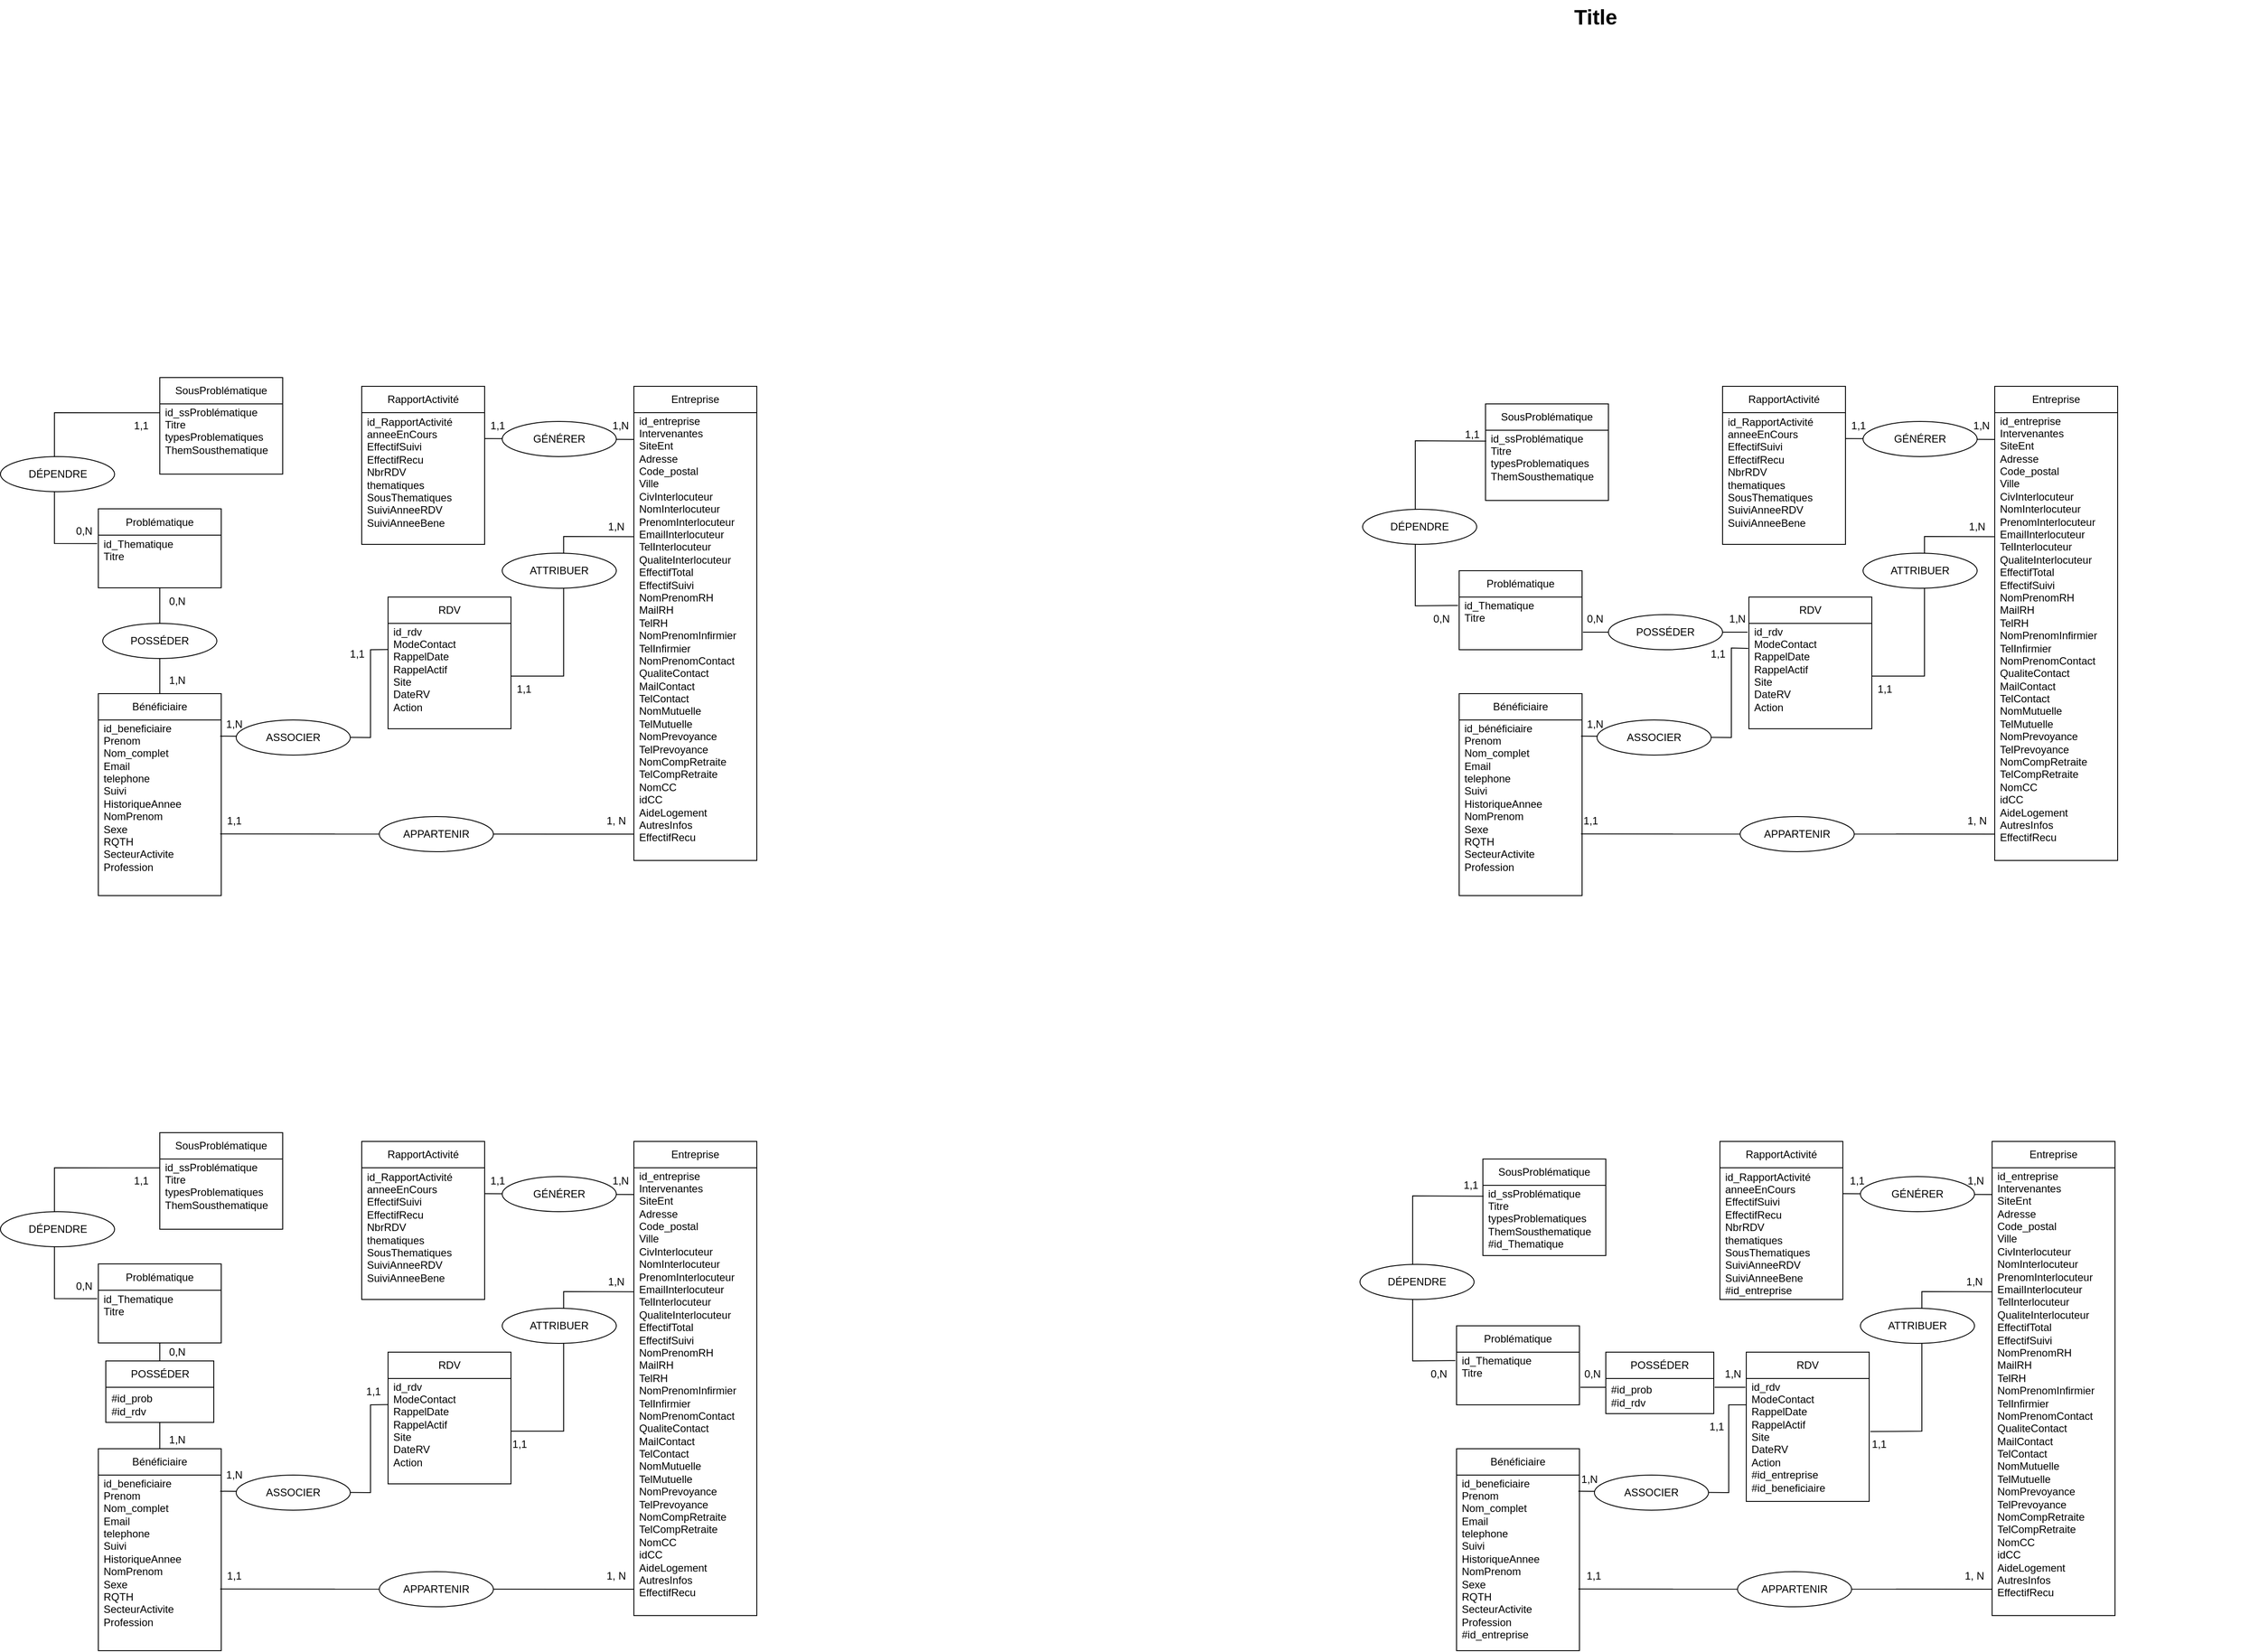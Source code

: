 <mxfile version="24.7.12">
  <diagram name="Page-1" id="929967ad-93f9-6ef4-fab6-5d389245f69c">
    <mxGraphModel dx="3584.5" dy="836" grid="1" gridSize="10" guides="1" tooltips="1" connect="1" arrows="1" fold="1" page="1" pageScale="1.5" pageWidth="1169" pageHeight="826" background="none" math="0" shadow="0">
      <root>
        <mxCell id="0" style=";html=1;" />
        <mxCell id="1" style=";html=1;" parent="0" />
        <mxCell id="1672d66443f91eb5-23" value="Title" style="text;strokeColor=none;fillColor=none;html=1;fontSize=24;fontStyle=1;verticalAlign=middle;align=center;" parent="1" vertex="1">
          <mxGeometry x="120" y="40" width="1510" height="40" as="geometry" />
        </mxCell>
        <mxCell id="BDtkVoIlV69DwLZXu3MO-1" value="RDV" style="swimlane;fontStyle=0;childLayout=stackLayout;horizontal=1;startSize=30;horizontalStack=0;resizeParent=1;resizeParentMax=0;resizeLast=0;collapsible=1;marginBottom=0;whiteSpace=wrap;html=1;" parent="1" vertex="1">
          <mxGeometry x="1050" y="720" width="140" height="150" as="geometry" />
        </mxCell>
        <mxCell id="BDtkVoIlV69DwLZXu3MO-2" value="&lt;div&gt;id_rdv&lt;/div&gt;&lt;div&gt;ModeContact&lt;/div&gt;&lt;div&gt;RappelDate&lt;/div&gt;&lt;div&gt;RappelActif&lt;/div&gt;&lt;div&gt;Site&lt;/div&gt;&lt;div&gt;DateRV&lt;/div&gt;&lt;div&gt;Action&lt;/div&gt;&lt;div&gt;&lt;br&gt;&lt;/div&gt;&lt;div&gt;&lt;br&gt;&lt;/div&gt;" style="text;strokeColor=none;fillColor=none;align=left;verticalAlign=middle;spacingLeft=4;spacingRight=4;overflow=hidden;points=[[0,0.5],[1,0.5]];portConstraint=eastwest;rotatable=0;whiteSpace=wrap;html=1;" parent="BDtkVoIlV69DwLZXu3MO-1" vertex="1">
          <mxGeometry y="30" width="140" height="120" as="geometry" />
        </mxCell>
        <mxCell id="BDtkVoIlV69DwLZXu3MO-5" value="SousProblématique" style="swimlane;fontStyle=0;childLayout=stackLayout;horizontal=1;startSize=30;horizontalStack=0;resizeParent=1;resizeParentMax=0;resizeLast=0;collapsible=1;marginBottom=0;whiteSpace=wrap;html=1;" parent="1" vertex="1">
          <mxGeometry x="750" y="500" width="140" height="110" as="geometry" />
        </mxCell>
        <mxCell id="BDtkVoIlV69DwLZXu3MO-6" value="id_ssProblématique&lt;div&gt;Titre&lt;br&gt;&lt;div&gt;typesProblematiques&lt;/div&gt;&lt;div&gt;ThemSousthematique&lt;/div&gt;&lt;/div&gt;&lt;div&gt;&lt;br&gt;&lt;/div&gt;&lt;div&gt;&lt;br&gt;&lt;/div&gt;" style="text;strokeColor=none;fillColor=none;align=left;verticalAlign=middle;spacingLeft=4;spacingRight=4;overflow=hidden;points=[[0,0.5],[1,0.5]];portConstraint=eastwest;rotatable=0;whiteSpace=wrap;html=1;" parent="BDtkVoIlV69DwLZXu3MO-5" vertex="1">
          <mxGeometry y="30" width="140" height="80" as="geometry" />
        </mxCell>
        <mxCell id="BDtkVoIlV69DwLZXu3MO-7" value="Problématique" style="swimlane;fontStyle=0;childLayout=stackLayout;horizontal=1;startSize=30;horizontalStack=0;resizeParent=1;resizeParentMax=0;resizeLast=0;collapsible=1;marginBottom=0;whiteSpace=wrap;html=1;" parent="1" vertex="1">
          <mxGeometry x="720" y="690" width="140" height="90" as="geometry" />
        </mxCell>
        <mxCell id="BDtkVoIlV69DwLZXu3MO-8" value="id_Thematique&lt;div&gt;Titre&lt;/div&gt;&lt;div&gt;&lt;br&gt;&lt;/div&gt;&lt;div&gt;&lt;br&gt;&lt;/div&gt;" style="text;strokeColor=none;fillColor=none;align=left;verticalAlign=middle;spacingLeft=4;spacingRight=4;overflow=hidden;points=[[0,0.5],[1,0.5]];portConstraint=eastwest;rotatable=0;whiteSpace=wrap;html=1;" parent="BDtkVoIlV69DwLZXu3MO-7" vertex="1">
          <mxGeometry y="30" width="140" height="60" as="geometry" />
        </mxCell>
        <mxCell id="BDtkVoIlV69DwLZXu3MO-9" value="Entreprise" style="swimlane;fontStyle=0;childLayout=stackLayout;horizontal=1;startSize=30;horizontalStack=0;resizeParent=1;resizeParentMax=0;resizeLast=0;collapsible=1;marginBottom=0;whiteSpace=wrap;html=1;" parent="1" vertex="1">
          <mxGeometry x="1330" y="480" width="140" height="540" as="geometry" />
        </mxCell>
        <mxCell id="BDtkVoIlV69DwLZXu3MO-10" value="id_entreprise&lt;div&gt;Intervenantes&lt;/div&gt;&lt;div&gt;SiteEnt&lt;/div&gt;&lt;div&gt;Adresse&lt;/div&gt;&lt;div&gt;Code_postal&lt;/div&gt;&lt;div&gt;Ville&lt;/div&gt;&lt;div&gt;CivInterlocuteur&lt;/div&gt;&lt;div&gt;NomInterlocuteur&lt;/div&gt;&lt;div&gt;PrenomInterlocuteur&lt;/div&gt;&lt;div&gt;&lt;span style=&quot;background-color: initial;&quot;&gt;EmailInterlocuteur&lt;/span&gt;&lt;/div&gt;&lt;div&gt;&lt;span style=&quot;background-color: initial;&quot;&gt;TelInterlocuteur&lt;/span&gt;&lt;/div&gt;&lt;div&gt;QualiteInterlocuteur&lt;/div&gt;&lt;div&gt;EffectifTotal&lt;/div&gt;&lt;div&gt;EffectifSuivi&lt;/div&gt;&lt;div&gt;NomPrenomRH&lt;/div&gt;&lt;div&gt;MailRH&lt;/div&gt;&lt;div&gt;TelRH&lt;/div&gt;&lt;div&gt;NomPrenomInfirmier&lt;/div&gt;&lt;div&gt;TelInfirmier&lt;/div&gt;&lt;div&gt;NomPrenomContact&lt;/div&gt;&lt;div&gt;QualiteContact&lt;/div&gt;&lt;div&gt;MailContact&lt;/div&gt;&lt;div&gt;TelContact&lt;/div&gt;&lt;div&gt;NomMutuelle&lt;/div&gt;&lt;div&gt;TelMutuelle&lt;/div&gt;&lt;div&gt;NomPrevoyance&lt;/div&gt;&lt;div&gt;TelPrevoyance&lt;/div&gt;&lt;div&gt;NomCompRetraite&lt;/div&gt;&lt;div&gt;TelCompRetraite&lt;/div&gt;&lt;div&gt;NomCC&lt;/div&gt;&lt;div&gt;idCC&lt;/div&gt;&lt;div&gt;AideLogement&lt;/div&gt;&lt;div&gt;AutresInfos&lt;/div&gt;&lt;div&gt;EffectifRecu&lt;/div&gt;&lt;div&gt;&lt;br&gt;&lt;/div&gt;&lt;div&gt;&lt;br&gt;&lt;/div&gt;&lt;div&gt;&lt;br&gt;&lt;/div&gt;" style="text;strokeColor=none;fillColor=none;align=left;verticalAlign=middle;spacingLeft=4;spacingRight=4;overflow=hidden;points=[[0,0.5],[1,0.5]];portConstraint=eastwest;rotatable=0;whiteSpace=wrap;html=1;" parent="BDtkVoIlV69DwLZXu3MO-9" vertex="1">
          <mxGeometry y="30" width="140" height="510" as="geometry" />
        </mxCell>
        <mxCell id="BDtkVoIlV69DwLZXu3MO-11" value="Bénéficiaire" style="swimlane;fontStyle=0;childLayout=stackLayout;horizontal=1;startSize=30;horizontalStack=0;resizeParent=1;resizeParentMax=0;resizeLast=0;collapsible=1;marginBottom=0;whiteSpace=wrap;html=1;" parent="1" vertex="1">
          <mxGeometry x="720" y="830" width="140" height="230" as="geometry" />
        </mxCell>
        <mxCell id="BDtkVoIlV69DwLZXu3MO-12" value="id_bénéficiaire&lt;div&gt;Prenom&lt;/div&gt;&lt;div&gt;Nom_complet&lt;/div&gt;&lt;div&gt;Email&lt;/div&gt;&lt;div&gt;telephone&lt;/div&gt;&lt;div&gt;Suivi&lt;/div&gt;&lt;div&gt;HistoriqueAnnee&lt;/div&gt;&lt;div&gt;NomPrenom&lt;/div&gt;&lt;div&gt;Sexe&lt;/div&gt;&lt;div&gt;RQTH&lt;/div&gt;&lt;div&gt;SecteurActivite&lt;/div&gt;&lt;div&gt;Profession&lt;/div&gt;&lt;div&gt;&lt;br&gt;&lt;/div&gt;&lt;div&gt;&lt;br&gt;&lt;/div&gt;&lt;div&gt;&lt;br&gt;&lt;/div&gt;" style="text;strokeColor=none;fillColor=none;align=left;verticalAlign=middle;spacingLeft=4;spacingRight=4;overflow=hidden;points=[[0,0.5],[1,0.5]];portConstraint=eastwest;rotatable=0;whiteSpace=wrap;html=1;" parent="BDtkVoIlV69DwLZXu3MO-11" vertex="1">
          <mxGeometry y="30" width="140" height="200" as="geometry" />
        </mxCell>
        <mxCell id="BDtkVoIlV69DwLZXu3MO-13" value="RapportActivité" style="swimlane;fontStyle=0;childLayout=stackLayout;horizontal=1;startSize=30;horizontalStack=0;resizeParent=1;resizeParentMax=0;resizeLast=0;collapsible=1;marginBottom=0;whiteSpace=wrap;html=1;" parent="1" vertex="1">
          <mxGeometry x="1020" y="480" width="140" height="180" as="geometry" />
        </mxCell>
        <mxCell id="BDtkVoIlV69DwLZXu3MO-14" value="id_RapportActivité&lt;div&gt;anneeEnCours&lt;/div&gt;&lt;div&gt;EffectifSuivi&lt;/div&gt;&lt;div&gt;EffectifRecu&lt;/div&gt;&lt;div&gt;NbrRDV&lt;/div&gt;&lt;div&gt;thematiques&lt;/div&gt;&lt;div&gt;SousThematiques&lt;/div&gt;&lt;div&gt;SuiviAnneeRDV&lt;/div&gt;&lt;div&gt;SuiviAnneeBene&lt;/div&gt;&lt;div&gt;&lt;br&gt;&lt;/div&gt;" style="text;strokeColor=none;fillColor=none;align=left;verticalAlign=middle;spacingLeft=4;spacingRight=4;overflow=hidden;points=[[0,0.5],[1,0.5]];portConstraint=eastwest;rotatable=0;whiteSpace=wrap;html=1;" parent="BDtkVoIlV69DwLZXu3MO-13" vertex="1">
          <mxGeometry y="30" width="140" height="150" as="geometry" />
        </mxCell>
        <mxCell id="BDtkVoIlV69DwLZXu3MO-16" value="" style="endArrow=none;html=1;rounded=0;entryX=0.997;entryY=0.157;entryDx=0;entryDy=0;entryPerimeter=0;exitX=0;exitY=0.048;exitDx=0;exitDy=0;exitPerimeter=0;" parent="1" edge="1">
          <mxGeometry width="50" height="50" relative="1" as="geometry">
            <mxPoint x="1330" y="540.47" as="sourcePoint" />
            <mxPoint x="1159.58" y="539.54" as="targetPoint" />
          </mxGeometry>
        </mxCell>
        <mxCell id="BDtkVoIlV69DwLZXu3MO-17" value="" style="endArrow=none;html=1;rounded=0;entryX=0;entryY=0.947;entryDx=0;entryDy=0;entryPerimeter=0;exitX=0.991;exitY=0.664;exitDx=0;exitDy=0;exitPerimeter=0;" parent="1" edge="1">
          <mxGeometry width="50" height="50" relative="1" as="geometry">
            <mxPoint x="858.74" y="989.8" as="sourcePoint" />
            <mxPoint x="1330" y="989.97" as="targetPoint" />
          </mxGeometry>
        </mxCell>
        <mxCell id="BDtkVoIlV69DwLZXu3MO-18" value="" style="endArrow=none;html=1;rounded=0;exitX=1;exitY=0.5;exitDx=0;exitDy=0;entryX=-0.011;entryY=0.083;entryDx=0;entryDy=0;entryPerimeter=0;" parent="1" source="BDtkVoIlV69DwLZXu3MO-28" target="BDtkVoIlV69DwLZXu3MO-2" edge="1">
          <mxGeometry width="50" height="50" relative="1" as="geometry">
            <mxPoint x="900" y="770" as="sourcePoint" />
            <mxPoint x="990" y="750" as="targetPoint" />
          </mxGeometry>
        </mxCell>
        <mxCell id="BDtkVoIlV69DwLZXu3MO-19" value="" style="endArrow=none;html=1;rounded=0;exitX=0.006;exitY=0.155;exitDx=0;exitDy=0;exitPerimeter=0;entryX=-0.009;entryY=0.16;entryDx=0;entryDy=0;entryPerimeter=0;" parent="1" source="BDtkVoIlV69DwLZXu3MO-6" target="BDtkVoIlV69DwLZXu3MO-8" edge="1">
          <mxGeometry width="50" height="50" relative="1" as="geometry">
            <mxPoint x="940" y="800" as="sourcePoint" />
            <mxPoint x="990" y="750" as="targetPoint" />
            <Array as="points">
              <mxPoint x="670" y="542" />
              <mxPoint x="670" y="730" />
            </Array>
          </mxGeometry>
        </mxCell>
        <mxCell id="BDtkVoIlV69DwLZXu3MO-20" value="" style="endArrow=none;html=1;rounded=0;exitX=0.991;exitY=0.092;exitDx=0;exitDy=0;exitPerimeter=0;entryX=-0.006;entryY=0.237;entryDx=0;entryDy=0;entryPerimeter=0;" parent="1" source="BDtkVoIlV69DwLZXu3MO-12" target="BDtkVoIlV69DwLZXu3MO-2" edge="1">
          <mxGeometry width="50" height="50" relative="1" as="geometry">
            <mxPoint x="940" y="900" as="sourcePoint" />
            <mxPoint x="990" y="850" as="targetPoint" />
            <Array as="points">
              <mxPoint x="1030" y="880" />
              <mxPoint x="1030" y="778" />
            </Array>
          </mxGeometry>
        </mxCell>
        <mxCell id="BDtkVoIlV69DwLZXu3MO-21" value="" style="endArrow=none;html=1;rounded=0;entryX=-0.004;entryY=0.277;entryDx=0;entryDy=0;entryPerimeter=0;exitX=1;exitY=0.5;exitDx=0;exitDy=0;" parent="1" source="BDtkVoIlV69DwLZXu3MO-2" target="BDtkVoIlV69DwLZXu3MO-10" edge="1">
          <mxGeometry width="50" height="50" relative="1" as="geometry">
            <mxPoint x="1060" y="880" as="sourcePoint" />
            <mxPoint x="1110" y="830" as="targetPoint" />
            <Array as="points">
              <mxPoint x="1250" y="810" />
              <mxPoint x="1250" y="651" />
            </Array>
          </mxGeometry>
        </mxCell>
        <mxCell id="BDtkVoIlV69DwLZXu3MO-22" value="DÉPENDRE" style="ellipse;whiteSpace=wrap;html=1;" parent="1" vertex="1">
          <mxGeometry x="610" y="620" width="130" height="40" as="geometry" />
        </mxCell>
        <mxCell id="BDtkVoIlV69DwLZXu3MO-23" value="GÉNÉRER" style="ellipse;whiteSpace=wrap;html=1;" parent="1" vertex="1">
          <mxGeometry x="1180" y="520" width="130" height="40" as="geometry" />
        </mxCell>
        <mxCell id="BDtkVoIlV69DwLZXu3MO-25" value="ATTRIBUER" style="ellipse;whiteSpace=wrap;html=1;" parent="1" vertex="1">
          <mxGeometry x="1180" y="670" width="130" height="40" as="geometry" />
        </mxCell>
        <mxCell id="BDtkVoIlV69DwLZXu3MO-26" value="APPARTENIR" style="ellipse;whiteSpace=wrap;html=1;" parent="1" vertex="1">
          <mxGeometry x="1040" y="970" width="130" height="40" as="geometry" />
        </mxCell>
        <mxCell id="BDtkVoIlV69DwLZXu3MO-27" value="ASSOCIER" style="ellipse;whiteSpace=wrap;html=1;" parent="1" vertex="1">
          <mxGeometry x="877" y="860" width="130" height="40" as="geometry" />
        </mxCell>
        <mxCell id="BDtkVoIlV69DwLZXu3MO-29" value="" style="endArrow=none;html=1;rounded=0;entryX=0;entryY=0.5;entryDx=0;entryDy=0;" parent="1" target="BDtkVoIlV69DwLZXu3MO-28" edge="1">
          <mxGeometry width="50" height="50" relative="1" as="geometry">
            <mxPoint x="861" y="760" as="sourcePoint" />
            <mxPoint x="1048" y="760" as="targetPoint" />
          </mxGeometry>
        </mxCell>
        <mxCell id="BDtkVoIlV69DwLZXu3MO-28" value="POSSÉDER" style="ellipse;whiteSpace=wrap;html=1;" parent="1" vertex="1">
          <mxGeometry x="890" y="740" width="130" height="40" as="geometry" />
        </mxCell>
        <mxCell id="0Z9i6rMypU2cP33M5_-R-2" value="1,1" style="text;html=1;align=center;verticalAlign=middle;whiteSpace=wrap;rounded=0;" vertex="1" parent="1">
          <mxGeometry x="1140" y="510" width="70" height="30" as="geometry" />
        </mxCell>
        <mxCell id="0Z9i6rMypU2cP33M5_-R-3" value="1,N" style="text;html=1;align=center;verticalAlign=middle;whiteSpace=wrap;rounded=0;" vertex="1" parent="1">
          <mxGeometry x="1280" y="510" width="70" height="30" as="geometry" />
        </mxCell>
        <mxCell id="0Z9i6rMypU2cP33M5_-R-4" value="1,N" style="text;html=1;align=center;verticalAlign=middle;whiteSpace=wrap;rounded=0;" vertex="1" parent="1">
          <mxGeometry x="1280" y="625" width="60" height="30" as="geometry" />
        </mxCell>
        <mxCell id="0Z9i6rMypU2cP33M5_-R-5" value="1, N" style="text;html=1;align=center;verticalAlign=middle;whiteSpace=wrap;rounded=0;" vertex="1" parent="1">
          <mxGeometry x="1280" y="960" width="60" height="30" as="geometry" />
        </mxCell>
        <mxCell id="0Z9i6rMypU2cP33M5_-R-6" value="1,1" style="text;html=1;align=center;verticalAlign=middle;whiteSpace=wrap;rounded=0;" vertex="1" parent="1">
          <mxGeometry x="840" y="960" width="60" height="30" as="geometry" />
        </mxCell>
        <mxCell id="0Z9i6rMypU2cP33M5_-R-7" value="1,N" style="text;html=1;align=center;verticalAlign=middle;whiteSpace=wrap;rounded=0;" vertex="1" parent="1">
          <mxGeometry x="840" y="850" width="70" height="30" as="geometry" />
        </mxCell>
        <mxCell id="0Z9i6rMypU2cP33M5_-R-8" value="1,1" style="text;html=1;align=center;verticalAlign=middle;whiteSpace=wrap;rounded=0;" vertex="1" parent="1">
          <mxGeometry x="980" y="770" width="70" height="30" as="geometry" />
        </mxCell>
        <mxCell id="0Z9i6rMypU2cP33M5_-R-9" value="1,N" style="text;html=1;align=center;verticalAlign=middle;whiteSpace=wrap;rounded=0;" vertex="1" parent="1">
          <mxGeometry x="1007" y="730" width="60" height="30" as="geometry" />
        </mxCell>
        <mxCell id="0Z9i6rMypU2cP33M5_-R-10" value="0,N" style="text;html=1;align=center;verticalAlign=middle;whiteSpace=wrap;rounded=0;" vertex="1" parent="1">
          <mxGeometry x="845" y="730" width="60" height="30" as="geometry" />
        </mxCell>
        <mxCell id="0Z9i6rMypU2cP33M5_-R-12" value="1,1" style="text;html=1;align=center;verticalAlign=middle;whiteSpace=wrap;rounded=0;" vertex="1" parent="1">
          <mxGeometry x="700" y="520" width="70" height="30" as="geometry" />
        </mxCell>
        <mxCell id="0Z9i6rMypU2cP33M5_-R-13" value="0,N" style="text;html=1;align=center;verticalAlign=middle;whiteSpace=wrap;rounded=0;" vertex="1" parent="1">
          <mxGeometry x="670" y="730" width="60" height="30" as="geometry" />
        </mxCell>
        <mxCell id="0Z9i6rMypU2cP33M5_-R-14" value="1,1" style="text;html=1;align=center;verticalAlign=middle;whiteSpace=wrap;rounded=0;" vertex="1" parent="1">
          <mxGeometry x="1170" y="810" width="70" height="30" as="geometry" />
        </mxCell>
        <mxCell id="0Z9i6rMypU2cP33M5_-R-15" value="RDV" style="swimlane;fontStyle=0;childLayout=stackLayout;horizontal=1;startSize=30;horizontalStack=0;resizeParent=1;resizeParentMax=0;resizeLast=0;collapsible=1;marginBottom=0;whiteSpace=wrap;html=1;" vertex="1" parent="1">
          <mxGeometry x="-500" y="720" width="140" height="150" as="geometry" />
        </mxCell>
        <mxCell id="0Z9i6rMypU2cP33M5_-R-16" value="&lt;div&gt;id_rdv&lt;/div&gt;&lt;div&gt;ModeContact&lt;/div&gt;&lt;div&gt;RappelDate&lt;/div&gt;&lt;div&gt;RappelActif&lt;/div&gt;&lt;div&gt;Site&lt;/div&gt;&lt;div&gt;DateRV&lt;/div&gt;&lt;div&gt;Action&lt;/div&gt;&lt;div&gt;&lt;br&gt;&lt;/div&gt;&lt;div&gt;&lt;br&gt;&lt;/div&gt;" style="text;strokeColor=none;fillColor=none;align=left;verticalAlign=middle;spacingLeft=4;spacingRight=4;overflow=hidden;points=[[0,0.5],[1,0.5]];portConstraint=eastwest;rotatable=0;whiteSpace=wrap;html=1;" vertex="1" parent="0Z9i6rMypU2cP33M5_-R-15">
          <mxGeometry y="30" width="140" height="120" as="geometry" />
        </mxCell>
        <mxCell id="0Z9i6rMypU2cP33M5_-R-17" value="SousProblématique" style="swimlane;fontStyle=0;childLayout=stackLayout;horizontal=1;startSize=30;horizontalStack=0;resizeParent=1;resizeParentMax=0;resizeLast=0;collapsible=1;marginBottom=0;whiteSpace=wrap;html=1;" vertex="1" parent="1">
          <mxGeometry x="-760" y="470" width="140" height="110" as="geometry" />
        </mxCell>
        <mxCell id="0Z9i6rMypU2cP33M5_-R-18" value="id_ssProblématique&lt;div&gt;Titre&lt;br&gt;&lt;div&gt;typesProblematiques&lt;/div&gt;&lt;div&gt;ThemSousthematique&lt;/div&gt;&lt;/div&gt;&lt;div&gt;&lt;br&gt;&lt;/div&gt;&lt;div&gt;&lt;br&gt;&lt;/div&gt;" style="text;strokeColor=none;fillColor=none;align=left;verticalAlign=middle;spacingLeft=4;spacingRight=4;overflow=hidden;points=[[0,0.5],[1,0.5]];portConstraint=eastwest;rotatable=0;whiteSpace=wrap;html=1;" vertex="1" parent="0Z9i6rMypU2cP33M5_-R-17">
          <mxGeometry y="30" width="140" height="80" as="geometry" />
        </mxCell>
        <mxCell id="0Z9i6rMypU2cP33M5_-R-19" value="Problématique" style="swimlane;fontStyle=0;childLayout=stackLayout;horizontal=1;startSize=30;horizontalStack=0;resizeParent=1;resizeParentMax=0;resizeLast=0;collapsible=1;marginBottom=0;whiteSpace=wrap;html=1;" vertex="1" parent="1">
          <mxGeometry x="-830" y="619.5" width="140" height="90" as="geometry" />
        </mxCell>
        <mxCell id="0Z9i6rMypU2cP33M5_-R-20" value="id_Thematique&lt;div&gt;Titre&lt;/div&gt;&lt;div&gt;&lt;br&gt;&lt;/div&gt;&lt;div&gt;&lt;br&gt;&lt;/div&gt;" style="text;strokeColor=none;fillColor=none;align=left;verticalAlign=middle;spacingLeft=4;spacingRight=4;overflow=hidden;points=[[0,0.5],[1,0.5]];portConstraint=eastwest;rotatable=0;whiteSpace=wrap;html=1;" vertex="1" parent="0Z9i6rMypU2cP33M5_-R-19">
          <mxGeometry y="30" width="140" height="60" as="geometry" />
        </mxCell>
        <mxCell id="0Z9i6rMypU2cP33M5_-R-21" value="Entreprise" style="swimlane;fontStyle=0;childLayout=stackLayout;horizontal=1;startSize=30;horizontalStack=0;resizeParent=1;resizeParentMax=0;resizeLast=0;collapsible=1;marginBottom=0;whiteSpace=wrap;html=1;" vertex="1" parent="1">
          <mxGeometry x="-220" y="480" width="140" height="540" as="geometry" />
        </mxCell>
        <mxCell id="0Z9i6rMypU2cP33M5_-R-22" value="id_entreprise&lt;div&gt;Intervenantes&lt;/div&gt;&lt;div&gt;SiteEnt&lt;/div&gt;&lt;div&gt;Adresse&lt;/div&gt;&lt;div&gt;Code_postal&lt;/div&gt;&lt;div&gt;Ville&lt;/div&gt;&lt;div&gt;CivInterlocuteur&lt;/div&gt;&lt;div&gt;NomInterlocuteur&lt;/div&gt;&lt;div&gt;PrenomInterlocuteur&lt;/div&gt;&lt;div&gt;&lt;span style=&quot;background-color: initial;&quot;&gt;EmailInterlocuteur&lt;/span&gt;&lt;/div&gt;&lt;div&gt;&lt;span style=&quot;background-color: initial;&quot;&gt;TelInterlocuteur&lt;/span&gt;&lt;/div&gt;&lt;div&gt;QualiteInterlocuteur&lt;/div&gt;&lt;div&gt;EffectifTotal&lt;/div&gt;&lt;div&gt;EffectifSuivi&lt;/div&gt;&lt;div&gt;NomPrenomRH&lt;/div&gt;&lt;div&gt;MailRH&lt;/div&gt;&lt;div&gt;TelRH&lt;/div&gt;&lt;div&gt;NomPrenomInfirmier&lt;/div&gt;&lt;div&gt;TelInfirmier&lt;/div&gt;&lt;div&gt;NomPrenomContact&lt;/div&gt;&lt;div&gt;QualiteContact&lt;/div&gt;&lt;div&gt;MailContact&lt;/div&gt;&lt;div&gt;TelContact&lt;/div&gt;&lt;div&gt;NomMutuelle&lt;/div&gt;&lt;div&gt;TelMutuelle&lt;/div&gt;&lt;div&gt;NomPrevoyance&lt;/div&gt;&lt;div&gt;TelPrevoyance&lt;/div&gt;&lt;div&gt;NomCompRetraite&lt;/div&gt;&lt;div&gt;TelCompRetraite&lt;/div&gt;&lt;div&gt;NomCC&lt;/div&gt;&lt;div&gt;idCC&lt;/div&gt;&lt;div&gt;AideLogement&lt;/div&gt;&lt;div&gt;AutresInfos&lt;/div&gt;&lt;div&gt;EffectifRecu&lt;/div&gt;&lt;div&gt;&lt;br&gt;&lt;/div&gt;&lt;div&gt;&lt;br&gt;&lt;/div&gt;&lt;div&gt;&lt;br&gt;&lt;/div&gt;" style="text;strokeColor=none;fillColor=none;align=left;verticalAlign=middle;spacingLeft=4;spacingRight=4;overflow=hidden;points=[[0,0.5],[1,0.5]];portConstraint=eastwest;rotatable=0;whiteSpace=wrap;html=1;" vertex="1" parent="0Z9i6rMypU2cP33M5_-R-21">
          <mxGeometry y="30" width="140" height="510" as="geometry" />
        </mxCell>
        <mxCell id="0Z9i6rMypU2cP33M5_-R-23" value="Bénéficiaire" style="swimlane;fontStyle=0;childLayout=stackLayout;horizontal=1;startSize=30;horizontalStack=0;resizeParent=1;resizeParentMax=0;resizeLast=0;collapsible=1;marginBottom=0;whiteSpace=wrap;html=1;" vertex="1" parent="1">
          <mxGeometry x="-830" y="830" width="140" height="230" as="geometry" />
        </mxCell>
        <mxCell id="0Z9i6rMypU2cP33M5_-R-24" value="id_beneficiaire&lt;div&gt;Prenom&lt;/div&gt;&lt;div&gt;Nom_complet&lt;/div&gt;&lt;div&gt;Email&lt;/div&gt;&lt;div&gt;telephone&lt;/div&gt;&lt;div&gt;Suivi&lt;/div&gt;&lt;div&gt;HistoriqueAnnee&lt;/div&gt;&lt;div&gt;NomPrenom&lt;/div&gt;&lt;div&gt;Sexe&lt;/div&gt;&lt;div&gt;RQTH&lt;/div&gt;&lt;div&gt;SecteurActivite&lt;/div&gt;&lt;div&gt;Profession&lt;/div&gt;&lt;div&gt;&lt;br&gt;&lt;/div&gt;&lt;div&gt;&lt;br&gt;&lt;/div&gt;&lt;div&gt;&lt;br&gt;&lt;/div&gt;" style="text;strokeColor=none;fillColor=none;align=left;verticalAlign=middle;spacingLeft=4;spacingRight=4;overflow=hidden;points=[[0,0.5],[1,0.5]];portConstraint=eastwest;rotatable=0;whiteSpace=wrap;html=1;" vertex="1" parent="0Z9i6rMypU2cP33M5_-R-23">
          <mxGeometry y="30" width="140" height="200" as="geometry" />
        </mxCell>
        <mxCell id="0Z9i6rMypU2cP33M5_-R-25" value="RapportActivité" style="swimlane;fontStyle=0;childLayout=stackLayout;horizontal=1;startSize=30;horizontalStack=0;resizeParent=1;resizeParentMax=0;resizeLast=0;collapsible=1;marginBottom=0;whiteSpace=wrap;html=1;" vertex="1" parent="1">
          <mxGeometry x="-530" y="480" width="140" height="180" as="geometry" />
        </mxCell>
        <mxCell id="0Z9i6rMypU2cP33M5_-R-26" value="id_RapportActivité&lt;div&gt;anneeEnCours&lt;/div&gt;&lt;div&gt;EffectifSuivi&lt;/div&gt;&lt;div&gt;EffectifRecu&lt;/div&gt;&lt;div&gt;NbrRDV&lt;/div&gt;&lt;div&gt;thematiques&lt;/div&gt;&lt;div&gt;SousThematiques&lt;/div&gt;&lt;div&gt;SuiviAnneeRDV&lt;/div&gt;&lt;div&gt;SuiviAnneeBene&lt;/div&gt;&lt;div&gt;&lt;br&gt;&lt;/div&gt;" style="text;strokeColor=none;fillColor=none;align=left;verticalAlign=middle;spacingLeft=4;spacingRight=4;overflow=hidden;points=[[0,0.5],[1,0.5]];portConstraint=eastwest;rotatable=0;whiteSpace=wrap;html=1;" vertex="1" parent="0Z9i6rMypU2cP33M5_-R-25">
          <mxGeometry y="30" width="140" height="150" as="geometry" />
        </mxCell>
        <mxCell id="0Z9i6rMypU2cP33M5_-R-27" value="" style="endArrow=none;html=1;rounded=0;entryX=0.997;entryY=0.157;entryDx=0;entryDy=0;entryPerimeter=0;exitX=0;exitY=0.048;exitDx=0;exitDy=0;exitPerimeter=0;" edge="1" parent="1">
          <mxGeometry width="50" height="50" relative="1" as="geometry">
            <mxPoint x="-220" y="540.47" as="sourcePoint" />
            <mxPoint x="-390.42" y="539.54" as="targetPoint" />
            <Array as="points">
              <mxPoint x="-310" y="540" />
            </Array>
          </mxGeometry>
        </mxCell>
        <mxCell id="0Z9i6rMypU2cP33M5_-R-28" value="" style="endArrow=none;html=1;rounded=0;entryX=0;entryY=0.947;entryDx=0;entryDy=0;entryPerimeter=0;exitX=0.991;exitY=0.664;exitDx=0;exitDy=0;exitPerimeter=0;" edge="1" parent="1">
          <mxGeometry width="50" height="50" relative="1" as="geometry">
            <mxPoint x="-691.26" y="989.8" as="sourcePoint" />
            <mxPoint x="-220" y="989.97" as="targetPoint" />
          </mxGeometry>
        </mxCell>
        <mxCell id="0Z9i6rMypU2cP33M5_-R-29" value="" style="endArrow=none;html=1;rounded=0;exitX=0.5;exitY=1;exitDx=0;exitDy=0;entryX=0.5;entryY=0;entryDx=0;entryDy=0;" edge="1" parent="1" source="0Z9i6rMypU2cP33M5_-R-39" target="0Z9i6rMypU2cP33M5_-R-23">
          <mxGeometry width="50" height="50" relative="1" as="geometry">
            <mxPoint x="-650" y="770" as="sourcePoint" />
            <mxPoint x="-560" y="750" as="targetPoint" />
          </mxGeometry>
        </mxCell>
        <mxCell id="0Z9i6rMypU2cP33M5_-R-30" value="" style="endArrow=none;html=1;rounded=0;entryX=-0.009;entryY=0.16;entryDx=0;entryDy=0;entryPerimeter=0;exitX=0.002;exitY=0.127;exitDx=0;exitDy=0;exitPerimeter=0;" edge="1" parent="1" source="0Z9i6rMypU2cP33M5_-R-18" target="0Z9i6rMypU2cP33M5_-R-20">
          <mxGeometry width="50" height="50" relative="1" as="geometry">
            <mxPoint x="-682" y="510" as="sourcePoint" />
            <mxPoint x="-560" y="750" as="targetPoint" />
            <Array as="points">
              <mxPoint x="-880" y="510" />
              <mxPoint x="-880" y="659" />
            </Array>
          </mxGeometry>
        </mxCell>
        <mxCell id="0Z9i6rMypU2cP33M5_-R-31" value="" style="endArrow=none;html=1;rounded=0;exitX=0.991;exitY=0.092;exitDx=0;exitDy=0;exitPerimeter=0;entryX=0;entryY=0.248;entryDx=0;entryDy=0;entryPerimeter=0;" edge="1" parent="1" source="0Z9i6rMypU2cP33M5_-R-24" target="0Z9i6rMypU2cP33M5_-R-16">
          <mxGeometry width="50" height="50" relative="1" as="geometry">
            <mxPoint x="-610" y="900" as="sourcePoint" />
            <mxPoint x="-560" y="850" as="targetPoint" />
            <Array as="points">
              <mxPoint x="-520" y="880" />
              <mxPoint x="-520" y="780" />
            </Array>
          </mxGeometry>
        </mxCell>
        <mxCell id="0Z9i6rMypU2cP33M5_-R-32" value="" style="endArrow=none;html=1;rounded=0;entryX=-0.004;entryY=0.277;entryDx=0;entryDy=0;entryPerimeter=0;exitX=1;exitY=0.5;exitDx=0;exitDy=0;" edge="1" parent="1" source="0Z9i6rMypU2cP33M5_-R-16" target="0Z9i6rMypU2cP33M5_-R-22">
          <mxGeometry width="50" height="50" relative="1" as="geometry">
            <mxPoint x="-490" y="880" as="sourcePoint" />
            <mxPoint x="-440" y="830" as="targetPoint" />
            <Array as="points">
              <mxPoint x="-300" y="810" />
              <mxPoint x="-300" y="651" />
            </Array>
          </mxGeometry>
        </mxCell>
        <mxCell id="0Z9i6rMypU2cP33M5_-R-33" value="DÉPENDRE" style="ellipse;whiteSpace=wrap;html=1;" vertex="1" parent="1">
          <mxGeometry x="-941.5" y="560" width="130" height="40" as="geometry" />
        </mxCell>
        <mxCell id="0Z9i6rMypU2cP33M5_-R-34" value="GÉNÉRER" style="ellipse;whiteSpace=wrap;html=1;" vertex="1" parent="1">
          <mxGeometry x="-370" y="520" width="130" height="40" as="geometry" />
        </mxCell>
        <mxCell id="0Z9i6rMypU2cP33M5_-R-35" value="ATTRIBUER" style="ellipse;whiteSpace=wrap;html=1;" vertex="1" parent="1">
          <mxGeometry x="-370" y="670" width="130" height="40" as="geometry" />
        </mxCell>
        <mxCell id="0Z9i6rMypU2cP33M5_-R-36" value="APPARTENIR" style="ellipse;whiteSpace=wrap;html=1;" vertex="1" parent="1">
          <mxGeometry x="-510" y="970" width="130" height="40" as="geometry" />
        </mxCell>
        <mxCell id="0Z9i6rMypU2cP33M5_-R-37" value="ASSOCIER" style="ellipse;whiteSpace=wrap;html=1;" vertex="1" parent="1">
          <mxGeometry x="-673" y="860" width="130" height="40" as="geometry" />
        </mxCell>
        <mxCell id="0Z9i6rMypU2cP33M5_-R-39" value="POSSÉDER" style="ellipse;whiteSpace=wrap;html=1;" vertex="1" parent="1">
          <mxGeometry x="-825" y="750" width="130" height="40" as="geometry" />
        </mxCell>
        <mxCell id="0Z9i6rMypU2cP33M5_-R-40" value="1,1" style="text;html=1;align=center;verticalAlign=middle;whiteSpace=wrap;rounded=0;" vertex="1" parent="1">
          <mxGeometry x="-410" y="510" width="70" height="30" as="geometry" />
        </mxCell>
        <mxCell id="0Z9i6rMypU2cP33M5_-R-41" value="1,N" style="text;html=1;align=center;verticalAlign=middle;whiteSpace=wrap;rounded=0;" vertex="1" parent="1">
          <mxGeometry x="-270" y="510" width="70" height="30" as="geometry" />
        </mxCell>
        <mxCell id="0Z9i6rMypU2cP33M5_-R-42" value="1,N" style="text;html=1;align=center;verticalAlign=middle;whiteSpace=wrap;rounded=0;" vertex="1" parent="1">
          <mxGeometry x="-270" y="625" width="60" height="30" as="geometry" />
        </mxCell>
        <mxCell id="0Z9i6rMypU2cP33M5_-R-43" value="1, N" style="text;html=1;align=center;verticalAlign=middle;whiteSpace=wrap;rounded=0;" vertex="1" parent="1">
          <mxGeometry x="-270" y="960" width="60" height="30" as="geometry" />
        </mxCell>
        <mxCell id="0Z9i6rMypU2cP33M5_-R-44" value="1,1" style="text;html=1;align=center;verticalAlign=middle;whiteSpace=wrap;rounded=0;" vertex="1" parent="1">
          <mxGeometry x="-710" y="960" width="70" height="30" as="geometry" />
        </mxCell>
        <mxCell id="0Z9i6rMypU2cP33M5_-R-45" value="1,N" style="text;html=1;align=center;verticalAlign=middle;whiteSpace=wrap;rounded=0;" vertex="1" parent="1">
          <mxGeometry x="-710" y="850" width="70" height="30" as="geometry" />
        </mxCell>
        <mxCell id="0Z9i6rMypU2cP33M5_-R-46" value="1,1" style="text;html=1;align=center;verticalAlign=middle;whiteSpace=wrap;rounded=0;" vertex="1" parent="1">
          <mxGeometry x="-570" y="770" width="70" height="30" as="geometry" />
        </mxCell>
        <mxCell id="0Z9i6rMypU2cP33M5_-R-47" value="1,N" style="text;html=1;align=center;verticalAlign=middle;whiteSpace=wrap;rounded=0;" vertex="1" parent="1">
          <mxGeometry x="-770" y="800" width="60" height="30" as="geometry" />
        </mxCell>
        <mxCell id="0Z9i6rMypU2cP33M5_-R-48" value="0,N" style="text;html=1;align=center;verticalAlign=middle;whiteSpace=wrap;rounded=0;" vertex="1" parent="1">
          <mxGeometry x="-770" y="709.5" width="60" height="30" as="geometry" />
        </mxCell>
        <mxCell id="0Z9i6rMypU2cP33M5_-R-49" value="1,1" style="text;html=1;align=center;verticalAlign=middle;whiteSpace=wrap;rounded=0;" vertex="1" parent="1">
          <mxGeometry x="-811.5" y="510" width="60" height="30" as="geometry" />
        </mxCell>
        <mxCell id="0Z9i6rMypU2cP33M5_-R-50" value="0,N" style="text;html=1;align=center;verticalAlign=middle;whiteSpace=wrap;rounded=0;" vertex="1" parent="1">
          <mxGeometry x="-876.5" y="630" width="60" height="30" as="geometry" />
        </mxCell>
        <mxCell id="0Z9i6rMypU2cP33M5_-R-51" value="1,1" style="text;html=1;align=center;verticalAlign=middle;whiteSpace=wrap;rounded=0;" vertex="1" parent="1">
          <mxGeometry x="-380" y="810" width="70" height="30" as="geometry" />
        </mxCell>
        <mxCell id="0Z9i6rMypU2cP33M5_-R-53" value="" style="endArrow=none;html=1;rounded=0;exitX=0.5;exitY=0;exitDx=0;exitDy=0;entryX=0.5;entryY=1.008;entryDx=0;entryDy=0;entryPerimeter=0;" edge="1" parent="1" source="0Z9i6rMypU2cP33M5_-R-39" target="0Z9i6rMypU2cP33M5_-R-20">
          <mxGeometry width="50" height="50" relative="1" as="geometry">
            <mxPoint x="-690" y="780" as="sourcePoint" />
            <mxPoint x="-640" y="730" as="targetPoint" />
          </mxGeometry>
        </mxCell>
        <mxCell id="0Z9i6rMypU2cP33M5_-R-91" value="RDV" style="swimlane;fontStyle=0;childLayout=stackLayout;horizontal=1;startSize=30;horizontalStack=0;resizeParent=1;resizeParentMax=0;resizeLast=0;collapsible=1;marginBottom=0;whiteSpace=wrap;html=1;" vertex="1" parent="1">
          <mxGeometry x="1047" y="1580" width="140" height="170" as="geometry" />
        </mxCell>
        <mxCell id="0Z9i6rMypU2cP33M5_-R-92" value="&lt;div&gt;id_rdv&lt;/div&gt;&lt;div&gt;ModeContact&lt;/div&gt;&lt;div&gt;RappelDate&lt;/div&gt;&lt;div&gt;RappelActif&lt;/div&gt;&lt;div&gt;Site&lt;/div&gt;&lt;div&gt;DateRV&lt;/div&gt;&lt;div&gt;Action&lt;/div&gt;&lt;div&gt;#id_entreprise&lt;/div&gt;&lt;div&gt;#id_beneficiaire&lt;/div&gt;&lt;div&gt;&lt;br&gt;&lt;/div&gt;" style="text;strokeColor=none;fillColor=none;align=left;verticalAlign=middle;spacingLeft=4;spacingRight=4;overflow=hidden;points=[[0,0.5],[1,0.5]];portConstraint=eastwest;rotatable=0;whiteSpace=wrap;html=1;" vertex="1" parent="0Z9i6rMypU2cP33M5_-R-91">
          <mxGeometry y="30" width="140" height="140" as="geometry" />
        </mxCell>
        <mxCell id="0Z9i6rMypU2cP33M5_-R-93" value="SousProblématique" style="swimlane;fontStyle=0;childLayout=stackLayout;horizontal=1;startSize=30;horizontalStack=0;resizeParent=1;resizeParentMax=0;resizeLast=0;collapsible=1;marginBottom=0;whiteSpace=wrap;html=1;" vertex="1" parent="1">
          <mxGeometry x="747" y="1360" width="140" height="110" as="geometry" />
        </mxCell>
        <mxCell id="0Z9i6rMypU2cP33M5_-R-94" value="id_ssProblématique&lt;div&gt;Titre&lt;br&gt;&lt;div&gt;typesProblematiques&lt;/div&gt;&lt;div&gt;ThemSousthematique&lt;/div&gt;&lt;/div&gt;&lt;div&gt;#id_Thematique&lt;/div&gt;&lt;div&gt;&lt;br&gt;&lt;/div&gt;" style="text;strokeColor=none;fillColor=none;align=left;verticalAlign=middle;spacingLeft=4;spacingRight=4;overflow=hidden;points=[[0,0.5],[1,0.5]];portConstraint=eastwest;rotatable=0;whiteSpace=wrap;html=1;" vertex="1" parent="0Z9i6rMypU2cP33M5_-R-93">
          <mxGeometry y="30" width="140" height="80" as="geometry" />
        </mxCell>
        <mxCell id="0Z9i6rMypU2cP33M5_-R-95" value="Problématique" style="swimlane;fontStyle=0;childLayout=stackLayout;horizontal=1;startSize=30;horizontalStack=0;resizeParent=1;resizeParentMax=0;resizeLast=0;collapsible=1;marginBottom=0;whiteSpace=wrap;html=1;" vertex="1" parent="1">
          <mxGeometry x="717" y="1550" width="140" height="90" as="geometry" />
        </mxCell>
        <mxCell id="0Z9i6rMypU2cP33M5_-R-96" value="id_Thematique&lt;div&gt;Titre&lt;/div&gt;&lt;div&gt;&lt;br&gt;&lt;/div&gt;&lt;div&gt;&lt;br&gt;&lt;/div&gt;" style="text;strokeColor=none;fillColor=none;align=left;verticalAlign=middle;spacingLeft=4;spacingRight=4;overflow=hidden;points=[[0,0.5],[1,0.5]];portConstraint=eastwest;rotatable=0;whiteSpace=wrap;html=1;" vertex="1" parent="0Z9i6rMypU2cP33M5_-R-95">
          <mxGeometry y="30" width="140" height="60" as="geometry" />
        </mxCell>
        <mxCell id="0Z9i6rMypU2cP33M5_-R-97" value="Entreprise" style="swimlane;fontStyle=0;childLayout=stackLayout;horizontal=1;startSize=30;horizontalStack=0;resizeParent=1;resizeParentMax=0;resizeLast=0;collapsible=1;marginBottom=0;whiteSpace=wrap;html=1;" vertex="1" parent="1">
          <mxGeometry x="1327" y="1340" width="140" height="540" as="geometry" />
        </mxCell>
        <mxCell id="0Z9i6rMypU2cP33M5_-R-98" value="id_entreprise&lt;div&gt;Intervenantes&lt;/div&gt;&lt;div&gt;SiteEnt&lt;/div&gt;&lt;div&gt;Adresse&lt;/div&gt;&lt;div&gt;Code_postal&lt;/div&gt;&lt;div&gt;Ville&lt;/div&gt;&lt;div&gt;CivInterlocuteur&lt;/div&gt;&lt;div&gt;NomInterlocuteur&lt;/div&gt;&lt;div&gt;PrenomInterlocuteur&lt;/div&gt;&lt;div&gt;&lt;span style=&quot;background-color: initial;&quot;&gt;EmailInterlocuteur&lt;/span&gt;&lt;/div&gt;&lt;div&gt;&lt;span style=&quot;background-color: initial;&quot;&gt;TelInterlocuteur&lt;/span&gt;&lt;/div&gt;&lt;div&gt;QualiteInterlocuteur&lt;/div&gt;&lt;div&gt;EffectifTotal&lt;/div&gt;&lt;div&gt;EffectifSuivi&lt;/div&gt;&lt;div&gt;NomPrenomRH&lt;/div&gt;&lt;div&gt;MailRH&lt;/div&gt;&lt;div&gt;TelRH&lt;/div&gt;&lt;div&gt;NomPrenomInfirmier&lt;/div&gt;&lt;div&gt;TelInfirmier&lt;/div&gt;&lt;div&gt;NomPrenomContact&lt;/div&gt;&lt;div&gt;QualiteContact&lt;/div&gt;&lt;div&gt;MailContact&lt;/div&gt;&lt;div&gt;TelContact&lt;/div&gt;&lt;div&gt;NomMutuelle&lt;/div&gt;&lt;div&gt;TelMutuelle&lt;/div&gt;&lt;div&gt;NomPrevoyance&lt;/div&gt;&lt;div&gt;TelPrevoyance&lt;/div&gt;&lt;div&gt;NomCompRetraite&lt;/div&gt;&lt;div&gt;TelCompRetraite&lt;/div&gt;&lt;div&gt;NomCC&lt;/div&gt;&lt;div&gt;idCC&lt;/div&gt;&lt;div&gt;AideLogement&lt;/div&gt;&lt;div&gt;AutresInfos&lt;/div&gt;&lt;div&gt;EffectifRecu&lt;/div&gt;&lt;div&gt;&lt;br&gt;&lt;/div&gt;&lt;div&gt;&lt;br&gt;&lt;/div&gt;&lt;div&gt;&lt;br&gt;&lt;/div&gt;" style="text;strokeColor=none;fillColor=none;align=left;verticalAlign=middle;spacingLeft=4;spacingRight=4;overflow=hidden;points=[[0,0.5],[1,0.5]];portConstraint=eastwest;rotatable=0;whiteSpace=wrap;html=1;" vertex="1" parent="0Z9i6rMypU2cP33M5_-R-97">
          <mxGeometry y="30" width="140" height="510" as="geometry" />
        </mxCell>
        <mxCell id="0Z9i6rMypU2cP33M5_-R-99" value="Bénéficiaire" style="swimlane;fontStyle=0;childLayout=stackLayout;horizontal=1;startSize=30;horizontalStack=0;resizeParent=1;resizeParentMax=0;resizeLast=0;collapsible=1;marginBottom=0;whiteSpace=wrap;html=1;" vertex="1" parent="1">
          <mxGeometry x="717" y="1690" width="140" height="230" as="geometry" />
        </mxCell>
        <mxCell id="0Z9i6rMypU2cP33M5_-R-100" value="id_beneficiaire&lt;div&gt;Prenom&lt;/div&gt;&lt;div&gt;Nom_complet&lt;/div&gt;&lt;div&gt;Email&lt;/div&gt;&lt;div&gt;telephone&lt;/div&gt;&lt;div&gt;Suivi&lt;/div&gt;&lt;div&gt;HistoriqueAnnee&lt;/div&gt;&lt;div&gt;NomPrenom&lt;/div&gt;&lt;div&gt;Sexe&lt;/div&gt;&lt;div&gt;RQTH&lt;/div&gt;&lt;div&gt;SecteurActivite&lt;/div&gt;&lt;div&gt;Profession&lt;/div&gt;&lt;div&gt;#id_entreprise&lt;/div&gt;&lt;div&gt;&lt;br&gt;&lt;/div&gt;&lt;div&gt;&lt;br&gt;&lt;/div&gt;" style="text;strokeColor=none;fillColor=none;align=left;verticalAlign=middle;spacingLeft=4;spacingRight=4;overflow=hidden;points=[[0,0.5],[1,0.5]];portConstraint=eastwest;rotatable=0;whiteSpace=wrap;html=1;" vertex="1" parent="0Z9i6rMypU2cP33M5_-R-99">
          <mxGeometry y="30" width="140" height="200" as="geometry" />
        </mxCell>
        <mxCell id="0Z9i6rMypU2cP33M5_-R-101" value="RapportActivité" style="swimlane;fontStyle=0;childLayout=stackLayout;horizontal=1;startSize=30;horizontalStack=0;resizeParent=1;resizeParentMax=0;resizeLast=0;collapsible=1;marginBottom=0;whiteSpace=wrap;html=1;" vertex="1" parent="1">
          <mxGeometry x="1017" y="1340" width="140" height="180" as="geometry" />
        </mxCell>
        <mxCell id="0Z9i6rMypU2cP33M5_-R-102" value="id_RapportActivité&lt;div&gt;anneeEnCours&lt;/div&gt;&lt;div&gt;EffectifSuivi&lt;/div&gt;&lt;div&gt;EffectifRecu&lt;/div&gt;&lt;div&gt;NbrRDV&lt;/div&gt;&lt;div&gt;thematiques&lt;/div&gt;&lt;div&gt;SousThematiques&lt;/div&gt;&lt;div&gt;SuiviAnneeRDV&lt;/div&gt;&lt;div&gt;SuiviAnneeBene&lt;/div&gt;&lt;div&gt;#id_entreprise&lt;/div&gt;" style="text;strokeColor=none;fillColor=none;align=left;verticalAlign=middle;spacingLeft=4;spacingRight=4;overflow=hidden;points=[[0,0.5],[1,0.5]];portConstraint=eastwest;rotatable=0;whiteSpace=wrap;html=1;" vertex="1" parent="0Z9i6rMypU2cP33M5_-R-101">
          <mxGeometry y="30" width="140" height="150" as="geometry" />
        </mxCell>
        <mxCell id="0Z9i6rMypU2cP33M5_-R-103" value="" style="endArrow=none;html=1;rounded=0;entryX=0.997;entryY=0.157;entryDx=0;entryDy=0;entryPerimeter=0;exitX=0;exitY=0.048;exitDx=0;exitDy=0;exitPerimeter=0;" edge="1" parent="1">
          <mxGeometry width="50" height="50" relative="1" as="geometry">
            <mxPoint x="1327" y="1400.47" as="sourcePoint" />
            <mxPoint x="1156.58" y="1399.54" as="targetPoint" />
          </mxGeometry>
        </mxCell>
        <mxCell id="0Z9i6rMypU2cP33M5_-R-104" value="" style="endArrow=none;html=1;rounded=0;entryX=0;entryY=0.947;entryDx=0;entryDy=0;entryPerimeter=0;exitX=0.991;exitY=0.664;exitDx=0;exitDy=0;exitPerimeter=0;" edge="1" parent="1">
          <mxGeometry width="50" height="50" relative="1" as="geometry">
            <mxPoint x="855.74" y="1849.8" as="sourcePoint" />
            <mxPoint x="1327" y="1849.97" as="targetPoint" />
          </mxGeometry>
        </mxCell>
        <mxCell id="0Z9i6rMypU2cP33M5_-R-105" value="" style="endArrow=none;html=1;rounded=0;" edge="1" parent="1">
          <mxGeometry width="50" height="50" relative="1" as="geometry">
            <mxPoint x="1011" y="1620" as="sourcePoint" />
            <mxPoint x="1046" y="1620" as="targetPoint" />
          </mxGeometry>
        </mxCell>
        <mxCell id="0Z9i6rMypU2cP33M5_-R-106" value="" style="endArrow=none;html=1;rounded=0;exitX=0.006;exitY=0.155;exitDx=0;exitDy=0;exitPerimeter=0;entryX=-0.009;entryY=0.16;entryDx=0;entryDy=0;entryPerimeter=0;" edge="1" parent="1" source="0Z9i6rMypU2cP33M5_-R-94" target="0Z9i6rMypU2cP33M5_-R-96">
          <mxGeometry width="50" height="50" relative="1" as="geometry">
            <mxPoint x="937" y="1660" as="sourcePoint" />
            <mxPoint x="987" y="1610" as="targetPoint" />
            <Array as="points">
              <mxPoint x="667" y="1402" />
              <mxPoint x="667" y="1590" />
            </Array>
          </mxGeometry>
        </mxCell>
        <mxCell id="0Z9i6rMypU2cP33M5_-R-107" value="" style="endArrow=none;html=1;rounded=0;exitX=0.991;exitY=0.092;exitDx=0;exitDy=0;exitPerimeter=0;" edge="1" parent="1" source="0Z9i6rMypU2cP33M5_-R-100">
          <mxGeometry width="50" height="50" relative="1" as="geometry">
            <mxPoint x="937" y="1760" as="sourcePoint" />
            <mxPoint x="1047" y="1640" as="targetPoint" />
            <Array as="points">
              <mxPoint x="1027" y="1740" />
              <mxPoint x="1027" y="1640" />
            </Array>
          </mxGeometry>
        </mxCell>
        <mxCell id="0Z9i6rMypU2cP33M5_-R-108" value="" style="endArrow=none;html=1;rounded=0;entryX=-0.004;entryY=0.277;entryDx=0;entryDy=0;entryPerimeter=0;exitX=0.339;exitY=0.014;exitDx=0;exitDy=0;exitPerimeter=0;" edge="1" parent="1" source="0Z9i6rMypU2cP33M5_-R-127" target="0Z9i6rMypU2cP33M5_-R-98">
          <mxGeometry width="50" height="50" relative="1" as="geometry">
            <mxPoint x="1057" y="1740" as="sourcePoint" />
            <mxPoint x="1107" y="1690" as="targetPoint" />
            <Array as="points">
              <mxPoint x="1247" y="1670" />
              <mxPoint x="1247" y="1511" />
            </Array>
          </mxGeometry>
        </mxCell>
        <mxCell id="0Z9i6rMypU2cP33M5_-R-109" value="DÉPENDRE" style="ellipse;whiteSpace=wrap;html=1;" vertex="1" parent="1">
          <mxGeometry x="607" y="1480" width="130" height="40" as="geometry" />
        </mxCell>
        <mxCell id="0Z9i6rMypU2cP33M5_-R-110" value="GÉNÉRER" style="ellipse;whiteSpace=wrap;html=1;" vertex="1" parent="1">
          <mxGeometry x="1177" y="1380" width="130" height="40" as="geometry" />
        </mxCell>
        <mxCell id="0Z9i6rMypU2cP33M5_-R-111" value="ATTRIBUER" style="ellipse;whiteSpace=wrap;html=1;" vertex="1" parent="1">
          <mxGeometry x="1177" y="1530" width="130" height="40" as="geometry" />
        </mxCell>
        <mxCell id="0Z9i6rMypU2cP33M5_-R-112" value="APPARTENIR" style="ellipse;whiteSpace=wrap;html=1;" vertex="1" parent="1">
          <mxGeometry x="1037" y="1830" width="130" height="40" as="geometry" />
        </mxCell>
        <mxCell id="0Z9i6rMypU2cP33M5_-R-113" value="ASSOCIER" style="ellipse;whiteSpace=wrap;html=1;" vertex="1" parent="1">
          <mxGeometry x="874" y="1720" width="130" height="40" as="geometry" />
        </mxCell>
        <mxCell id="0Z9i6rMypU2cP33M5_-R-114" value="" style="endArrow=none;html=1;rounded=0;entryX=0;entryY=0.5;entryDx=0;entryDy=0;" edge="1" parent="1">
          <mxGeometry width="50" height="50" relative="1" as="geometry">
            <mxPoint x="858" y="1620" as="sourcePoint" />
            <mxPoint x="887" y="1620" as="targetPoint" />
          </mxGeometry>
        </mxCell>
        <mxCell id="0Z9i6rMypU2cP33M5_-R-116" value="1,1" style="text;html=1;align=center;verticalAlign=middle;whiteSpace=wrap;rounded=0;" vertex="1" parent="1">
          <mxGeometry x="1137" y="1370" width="73" height="30" as="geometry" />
        </mxCell>
        <mxCell id="0Z9i6rMypU2cP33M5_-R-117" value="1,N" style="text;html=1;align=center;verticalAlign=middle;whiteSpace=wrap;rounded=0;" vertex="1" parent="1">
          <mxGeometry x="1277" y="1370" width="63" height="30" as="geometry" />
        </mxCell>
        <mxCell id="0Z9i6rMypU2cP33M5_-R-118" value="1,N" style="text;html=1;align=center;verticalAlign=middle;whiteSpace=wrap;rounded=0;" vertex="1" parent="1">
          <mxGeometry x="1277" y="1485" width="60" height="30" as="geometry" />
        </mxCell>
        <mxCell id="0Z9i6rMypU2cP33M5_-R-119" value="1, N" style="text;html=1;align=center;verticalAlign=middle;whiteSpace=wrap;rounded=0;" vertex="1" parent="1">
          <mxGeometry x="1277" y="1820" width="60" height="30" as="geometry" />
        </mxCell>
        <mxCell id="0Z9i6rMypU2cP33M5_-R-120" value="1,1" style="text;html=1;align=center;verticalAlign=middle;whiteSpace=wrap;rounded=0;" vertex="1" parent="1">
          <mxGeometry x="837" y="1820" width="73" height="30" as="geometry" />
        </mxCell>
        <mxCell id="0Z9i6rMypU2cP33M5_-R-121" value="1,N" style="text;html=1;align=center;verticalAlign=middle;whiteSpace=wrap;rounded=0;" vertex="1" parent="1">
          <mxGeometry x="837" y="1710" width="63" height="30" as="geometry" />
        </mxCell>
        <mxCell id="0Z9i6rMypU2cP33M5_-R-122" value="1,1" style="text;html=1;align=center;verticalAlign=middle;whiteSpace=wrap;rounded=0;" vertex="1" parent="1">
          <mxGeometry x="980" y="1650" width="67" height="30" as="geometry" />
        </mxCell>
        <mxCell id="0Z9i6rMypU2cP33M5_-R-123" value="1,N" style="text;html=1;align=center;verticalAlign=middle;whiteSpace=wrap;rounded=0;" vertex="1" parent="1">
          <mxGeometry x="1000" y="1590" width="64" height="30" as="geometry" />
        </mxCell>
        <mxCell id="0Z9i6rMypU2cP33M5_-R-124" value="0,N" style="text;html=1;align=center;verticalAlign=middle;whiteSpace=wrap;rounded=0;" vertex="1" parent="1">
          <mxGeometry x="842" y="1590" width="60" height="30" as="geometry" />
        </mxCell>
        <mxCell id="0Z9i6rMypU2cP33M5_-R-125" value="1,1" style="text;html=1;align=center;verticalAlign=middle;whiteSpace=wrap;rounded=0;" vertex="1" parent="1">
          <mxGeometry x="700" y="1370" width="67" height="40" as="geometry" />
        </mxCell>
        <mxCell id="0Z9i6rMypU2cP33M5_-R-126" value="0,N" style="text;html=1;align=center;verticalAlign=middle;whiteSpace=wrap;rounded=0;" vertex="1" parent="1">
          <mxGeometry x="667" y="1590" width="60" height="30" as="geometry" />
        </mxCell>
        <mxCell id="0Z9i6rMypU2cP33M5_-R-127" value="1,1" style="text;html=1;align=center;verticalAlign=middle;whiteSpace=wrap;rounded=0;" vertex="1" parent="1">
          <mxGeometry x="1167" y="1670" width="63" height="30" as="geometry" />
        </mxCell>
        <mxCell id="0Z9i6rMypU2cP33M5_-R-130" value="POSSÉDER" style="swimlane;fontStyle=0;childLayout=stackLayout;horizontal=1;startSize=30;horizontalStack=0;resizeParent=1;resizeParentMax=0;resizeLast=0;collapsible=1;marginBottom=0;whiteSpace=wrap;html=1;" vertex="1" parent="1">
          <mxGeometry x="887" y="1580" width="123" height="70" as="geometry" />
        </mxCell>
        <mxCell id="0Z9i6rMypU2cP33M5_-R-131" value="#id_prob&lt;br&gt;#id_rdv" style="text;strokeColor=none;fillColor=none;align=left;verticalAlign=middle;spacingLeft=4;spacingRight=4;overflow=hidden;points=[[0,0.5],[1,0.5]];portConstraint=eastwest;rotatable=0;whiteSpace=wrap;html=1;" vertex="1" parent="0Z9i6rMypU2cP33M5_-R-130">
          <mxGeometry y="30" width="123" height="40" as="geometry" />
        </mxCell>
        <mxCell id="0Z9i6rMypU2cP33M5_-R-135" value="RDV" style="swimlane;fontStyle=0;childLayout=stackLayout;horizontal=1;startSize=30;horizontalStack=0;resizeParent=1;resizeParentMax=0;resizeLast=0;collapsible=1;marginBottom=0;whiteSpace=wrap;html=1;" vertex="1" parent="1">
          <mxGeometry x="-500" y="1580" width="140" height="150" as="geometry" />
        </mxCell>
        <mxCell id="0Z9i6rMypU2cP33M5_-R-136" value="&lt;div&gt;id_rdv&lt;/div&gt;&lt;div&gt;ModeContact&lt;/div&gt;&lt;div&gt;RappelDate&lt;/div&gt;&lt;div&gt;RappelActif&lt;/div&gt;&lt;div&gt;Site&lt;/div&gt;&lt;div&gt;DateRV&lt;/div&gt;&lt;div&gt;Action&lt;/div&gt;&lt;div&gt;&lt;br&gt;&lt;/div&gt;&lt;div&gt;&lt;br&gt;&lt;/div&gt;" style="text;strokeColor=none;fillColor=none;align=left;verticalAlign=middle;spacingLeft=4;spacingRight=4;overflow=hidden;points=[[0,0.5],[1,0.5]];portConstraint=eastwest;rotatable=0;whiteSpace=wrap;html=1;" vertex="1" parent="0Z9i6rMypU2cP33M5_-R-135">
          <mxGeometry y="30" width="140" height="120" as="geometry" />
        </mxCell>
        <mxCell id="0Z9i6rMypU2cP33M5_-R-137" value="SousProblématique" style="swimlane;fontStyle=0;childLayout=stackLayout;horizontal=1;startSize=30;horizontalStack=0;resizeParent=1;resizeParentMax=0;resizeLast=0;collapsible=1;marginBottom=0;whiteSpace=wrap;html=1;" vertex="1" parent="1">
          <mxGeometry x="-760" y="1330" width="140" height="110" as="geometry" />
        </mxCell>
        <mxCell id="0Z9i6rMypU2cP33M5_-R-138" value="id_ssProblématique&lt;div&gt;Titre&lt;br&gt;&lt;div&gt;typesProblematiques&lt;/div&gt;&lt;div&gt;ThemSousthematique&lt;/div&gt;&lt;/div&gt;&lt;div&gt;&lt;br&gt;&lt;/div&gt;&lt;div&gt;&lt;br&gt;&lt;/div&gt;" style="text;strokeColor=none;fillColor=none;align=left;verticalAlign=middle;spacingLeft=4;spacingRight=4;overflow=hidden;points=[[0,0.5],[1,0.5]];portConstraint=eastwest;rotatable=0;whiteSpace=wrap;html=1;" vertex="1" parent="0Z9i6rMypU2cP33M5_-R-137">
          <mxGeometry y="30" width="140" height="80" as="geometry" />
        </mxCell>
        <mxCell id="0Z9i6rMypU2cP33M5_-R-139" value="Problématique" style="swimlane;fontStyle=0;childLayout=stackLayout;horizontal=1;startSize=30;horizontalStack=0;resizeParent=1;resizeParentMax=0;resizeLast=0;collapsible=1;marginBottom=0;whiteSpace=wrap;html=1;" vertex="1" parent="1">
          <mxGeometry x="-830" y="1479.5" width="140" height="90" as="geometry" />
        </mxCell>
        <mxCell id="0Z9i6rMypU2cP33M5_-R-140" value="id_Thematique&lt;div&gt;Titre&lt;/div&gt;&lt;div&gt;&lt;br&gt;&lt;/div&gt;&lt;div&gt;&lt;br&gt;&lt;/div&gt;" style="text;strokeColor=none;fillColor=none;align=left;verticalAlign=middle;spacingLeft=4;spacingRight=4;overflow=hidden;points=[[0,0.5],[1,0.5]];portConstraint=eastwest;rotatable=0;whiteSpace=wrap;html=1;" vertex="1" parent="0Z9i6rMypU2cP33M5_-R-139">
          <mxGeometry y="30" width="140" height="60" as="geometry" />
        </mxCell>
        <mxCell id="0Z9i6rMypU2cP33M5_-R-141" value="Entreprise" style="swimlane;fontStyle=0;childLayout=stackLayout;horizontal=1;startSize=30;horizontalStack=0;resizeParent=1;resizeParentMax=0;resizeLast=0;collapsible=1;marginBottom=0;whiteSpace=wrap;html=1;" vertex="1" parent="1">
          <mxGeometry x="-220" y="1340" width="140" height="540" as="geometry" />
        </mxCell>
        <mxCell id="0Z9i6rMypU2cP33M5_-R-142" value="id_entreprise&lt;div&gt;Intervenantes&lt;/div&gt;&lt;div&gt;SiteEnt&lt;/div&gt;&lt;div&gt;Adresse&lt;/div&gt;&lt;div&gt;Code_postal&lt;/div&gt;&lt;div&gt;Ville&lt;/div&gt;&lt;div&gt;CivInterlocuteur&lt;/div&gt;&lt;div&gt;NomInterlocuteur&lt;/div&gt;&lt;div&gt;PrenomInterlocuteur&lt;/div&gt;&lt;div&gt;&lt;span style=&quot;background-color: initial;&quot;&gt;EmailInterlocuteur&lt;/span&gt;&lt;/div&gt;&lt;div&gt;&lt;span style=&quot;background-color: initial;&quot;&gt;TelInterlocuteur&lt;/span&gt;&lt;/div&gt;&lt;div&gt;QualiteInterlocuteur&lt;/div&gt;&lt;div&gt;EffectifTotal&lt;/div&gt;&lt;div&gt;EffectifSuivi&lt;/div&gt;&lt;div&gt;NomPrenomRH&lt;/div&gt;&lt;div&gt;MailRH&lt;/div&gt;&lt;div&gt;TelRH&lt;/div&gt;&lt;div&gt;NomPrenomInfirmier&lt;/div&gt;&lt;div&gt;TelInfirmier&lt;/div&gt;&lt;div&gt;NomPrenomContact&lt;/div&gt;&lt;div&gt;QualiteContact&lt;/div&gt;&lt;div&gt;MailContact&lt;/div&gt;&lt;div&gt;TelContact&lt;/div&gt;&lt;div&gt;NomMutuelle&lt;/div&gt;&lt;div&gt;TelMutuelle&lt;/div&gt;&lt;div&gt;NomPrevoyance&lt;/div&gt;&lt;div&gt;TelPrevoyance&lt;/div&gt;&lt;div&gt;NomCompRetraite&lt;/div&gt;&lt;div&gt;TelCompRetraite&lt;/div&gt;&lt;div&gt;NomCC&lt;/div&gt;&lt;div&gt;idCC&lt;/div&gt;&lt;div&gt;AideLogement&lt;/div&gt;&lt;div&gt;AutresInfos&lt;/div&gt;&lt;div&gt;EffectifRecu&lt;/div&gt;&lt;div&gt;&lt;br&gt;&lt;/div&gt;&lt;div&gt;&lt;br&gt;&lt;/div&gt;&lt;div&gt;&lt;br&gt;&lt;/div&gt;" style="text;strokeColor=none;fillColor=none;align=left;verticalAlign=middle;spacingLeft=4;spacingRight=4;overflow=hidden;points=[[0,0.5],[1,0.5]];portConstraint=eastwest;rotatable=0;whiteSpace=wrap;html=1;" vertex="1" parent="0Z9i6rMypU2cP33M5_-R-141">
          <mxGeometry y="30" width="140" height="510" as="geometry" />
        </mxCell>
        <mxCell id="0Z9i6rMypU2cP33M5_-R-143" value="Bénéficiaire" style="swimlane;fontStyle=0;childLayout=stackLayout;horizontal=1;startSize=30;horizontalStack=0;resizeParent=1;resizeParentMax=0;resizeLast=0;collapsible=1;marginBottom=0;whiteSpace=wrap;html=1;" vertex="1" parent="1">
          <mxGeometry x="-830" y="1690" width="140" height="230" as="geometry" />
        </mxCell>
        <mxCell id="0Z9i6rMypU2cP33M5_-R-144" value="id_beneficiaire&lt;div&gt;Prenom&lt;/div&gt;&lt;div&gt;Nom_complet&lt;/div&gt;&lt;div&gt;Email&lt;/div&gt;&lt;div&gt;telephone&lt;/div&gt;&lt;div&gt;Suivi&lt;/div&gt;&lt;div&gt;HistoriqueAnnee&lt;/div&gt;&lt;div&gt;NomPrenom&lt;/div&gt;&lt;div&gt;Sexe&lt;/div&gt;&lt;div&gt;RQTH&lt;/div&gt;&lt;div&gt;SecteurActivite&lt;/div&gt;&lt;div&gt;Profession&lt;/div&gt;&lt;div&gt;&lt;br&gt;&lt;/div&gt;&lt;div&gt;&lt;br&gt;&lt;/div&gt;&lt;div&gt;&lt;br&gt;&lt;/div&gt;" style="text;strokeColor=none;fillColor=none;align=left;verticalAlign=middle;spacingLeft=4;spacingRight=4;overflow=hidden;points=[[0,0.5],[1,0.5]];portConstraint=eastwest;rotatable=0;whiteSpace=wrap;html=1;" vertex="1" parent="0Z9i6rMypU2cP33M5_-R-143">
          <mxGeometry y="30" width="140" height="200" as="geometry" />
        </mxCell>
        <mxCell id="0Z9i6rMypU2cP33M5_-R-145" value="RapportActivité" style="swimlane;fontStyle=0;childLayout=stackLayout;horizontal=1;startSize=30;horizontalStack=0;resizeParent=1;resizeParentMax=0;resizeLast=0;collapsible=1;marginBottom=0;whiteSpace=wrap;html=1;" vertex="1" parent="1">
          <mxGeometry x="-530" y="1340" width="140" height="180" as="geometry" />
        </mxCell>
        <mxCell id="0Z9i6rMypU2cP33M5_-R-146" value="id_RapportActivité&lt;div&gt;anneeEnCours&lt;/div&gt;&lt;div&gt;EffectifSuivi&lt;/div&gt;&lt;div&gt;EffectifRecu&lt;/div&gt;&lt;div&gt;NbrRDV&lt;/div&gt;&lt;div&gt;thematiques&lt;/div&gt;&lt;div&gt;SousThematiques&lt;/div&gt;&lt;div&gt;SuiviAnneeRDV&lt;/div&gt;&lt;div&gt;SuiviAnneeBene&lt;/div&gt;&lt;div&gt;&lt;br&gt;&lt;/div&gt;" style="text;strokeColor=none;fillColor=none;align=left;verticalAlign=middle;spacingLeft=4;spacingRight=4;overflow=hidden;points=[[0,0.5],[1,0.5]];portConstraint=eastwest;rotatable=0;whiteSpace=wrap;html=1;" vertex="1" parent="0Z9i6rMypU2cP33M5_-R-145">
          <mxGeometry y="30" width="140" height="150" as="geometry" />
        </mxCell>
        <mxCell id="0Z9i6rMypU2cP33M5_-R-147" value="" style="endArrow=none;html=1;rounded=0;entryX=0.997;entryY=0.157;entryDx=0;entryDy=0;entryPerimeter=0;exitX=0;exitY=0.048;exitDx=0;exitDy=0;exitPerimeter=0;" edge="1" parent="1">
          <mxGeometry width="50" height="50" relative="1" as="geometry">
            <mxPoint x="-220" y="1400.47" as="sourcePoint" />
            <mxPoint x="-390.42" y="1399.54" as="targetPoint" />
            <Array as="points">
              <mxPoint x="-310" y="1400" />
            </Array>
          </mxGeometry>
        </mxCell>
        <mxCell id="0Z9i6rMypU2cP33M5_-R-148" value="" style="endArrow=none;html=1;rounded=0;entryX=0;entryY=0.947;entryDx=0;entryDy=0;entryPerimeter=0;exitX=0.991;exitY=0.664;exitDx=0;exitDy=0;exitPerimeter=0;" edge="1" parent="1">
          <mxGeometry width="50" height="50" relative="1" as="geometry">
            <mxPoint x="-691.26" y="1849.8" as="sourcePoint" />
            <mxPoint x="-220" y="1849.97" as="targetPoint" />
          </mxGeometry>
        </mxCell>
        <mxCell id="0Z9i6rMypU2cP33M5_-R-149" value="" style="endArrow=none;html=1;rounded=0;exitX=0.5;exitY=1.009;exitDx=0;exitDy=0;entryX=0.5;entryY=0;entryDx=0;entryDy=0;exitPerimeter=0;" edge="1" parent="1" source="0Z9i6rMypU2cP33M5_-R-173" target="0Z9i6rMypU2cP33M5_-R-143">
          <mxGeometry width="50" height="50" relative="1" as="geometry">
            <mxPoint x="-760" y="1650" as="sourcePoint" />
            <mxPoint x="-560" y="1610" as="targetPoint" />
          </mxGeometry>
        </mxCell>
        <mxCell id="0Z9i6rMypU2cP33M5_-R-150" value="" style="endArrow=none;html=1;rounded=0;entryX=-0.009;entryY=0.16;entryDx=0;entryDy=0;entryPerimeter=0;exitX=0.002;exitY=0.127;exitDx=0;exitDy=0;exitPerimeter=0;" edge="1" parent="1" source="0Z9i6rMypU2cP33M5_-R-138" target="0Z9i6rMypU2cP33M5_-R-140">
          <mxGeometry width="50" height="50" relative="1" as="geometry">
            <mxPoint x="-682" y="1370" as="sourcePoint" />
            <mxPoint x="-560" y="1610" as="targetPoint" />
            <Array as="points">
              <mxPoint x="-880" y="1370" />
              <mxPoint x="-880" y="1519" />
            </Array>
          </mxGeometry>
        </mxCell>
        <mxCell id="0Z9i6rMypU2cP33M5_-R-151" value="" style="endArrow=none;html=1;rounded=0;exitX=0.991;exitY=0.092;exitDx=0;exitDy=0;exitPerimeter=0;entryX=0;entryY=0.248;entryDx=0;entryDy=0;entryPerimeter=0;" edge="1" parent="1" source="0Z9i6rMypU2cP33M5_-R-144" target="0Z9i6rMypU2cP33M5_-R-136">
          <mxGeometry width="50" height="50" relative="1" as="geometry">
            <mxPoint x="-610" y="1760" as="sourcePoint" />
            <mxPoint x="-560" y="1710" as="targetPoint" />
            <Array as="points">
              <mxPoint x="-520" y="1740" />
              <mxPoint x="-520" y="1640" />
            </Array>
          </mxGeometry>
        </mxCell>
        <mxCell id="0Z9i6rMypU2cP33M5_-R-152" value="" style="endArrow=none;html=1;rounded=0;entryX=-0.004;entryY=0.277;entryDx=0;entryDy=0;entryPerimeter=0;exitX=1;exitY=0.5;exitDx=0;exitDy=0;" edge="1" parent="1" source="0Z9i6rMypU2cP33M5_-R-136" target="0Z9i6rMypU2cP33M5_-R-142">
          <mxGeometry width="50" height="50" relative="1" as="geometry">
            <mxPoint x="-490" y="1740" as="sourcePoint" />
            <mxPoint x="-440" y="1690" as="targetPoint" />
            <Array as="points">
              <mxPoint x="-300" y="1670" />
              <mxPoint x="-300" y="1511" />
            </Array>
          </mxGeometry>
        </mxCell>
        <mxCell id="0Z9i6rMypU2cP33M5_-R-153" value="DÉPENDRE" style="ellipse;whiteSpace=wrap;html=1;" vertex="1" parent="1">
          <mxGeometry x="-941.5" y="1420" width="130" height="40" as="geometry" />
        </mxCell>
        <mxCell id="0Z9i6rMypU2cP33M5_-R-154" value="GÉNÉRER" style="ellipse;whiteSpace=wrap;html=1;" vertex="1" parent="1">
          <mxGeometry x="-370" y="1380" width="130" height="40" as="geometry" />
        </mxCell>
        <mxCell id="0Z9i6rMypU2cP33M5_-R-155" value="ATTRIBUER" style="ellipse;whiteSpace=wrap;html=1;" vertex="1" parent="1">
          <mxGeometry x="-370" y="1530" width="130" height="40" as="geometry" />
        </mxCell>
        <mxCell id="0Z9i6rMypU2cP33M5_-R-156" value="APPARTENIR" style="ellipse;whiteSpace=wrap;html=1;" vertex="1" parent="1">
          <mxGeometry x="-510" y="1830" width="130" height="40" as="geometry" />
        </mxCell>
        <mxCell id="0Z9i6rMypU2cP33M5_-R-157" value="ASSOCIER" style="ellipse;whiteSpace=wrap;html=1;" vertex="1" parent="1">
          <mxGeometry x="-673" y="1720" width="130" height="40" as="geometry" />
        </mxCell>
        <mxCell id="0Z9i6rMypU2cP33M5_-R-159" value="1,1" style="text;html=1;align=center;verticalAlign=middle;whiteSpace=wrap;rounded=0;" vertex="1" parent="1">
          <mxGeometry x="-410" y="1370" width="70" height="30" as="geometry" />
        </mxCell>
        <mxCell id="0Z9i6rMypU2cP33M5_-R-160" value="1,N" style="text;html=1;align=center;verticalAlign=middle;whiteSpace=wrap;rounded=0;" vertex="1" parent="1">
          <mxGeometry x="-270" y="1370" width="70" height="30" as="geometry" />
        </mxCell>
        <mxCell id="0Z9i6rMypU2cP33M5_-R-161" value="1,N" style="text;html=1;align=center;verticalAlign=middle;whiteSpace=wrap;rounded=0;" vertex="1" parent="1">
          <mxGeometry x="-270" y="1485" width="60" height="30" as="geometry" />
        </mxCell>
        <mxCell id="0Z9i6rMypU2cP33M5_-R-162" value="1, N" style="text;html=1;align=center;verticalAlign=middle;whiteSpace=wrap;rounded=0;" vertex="1" parent="1">
          <mxGeometry x="-270" y="1820" width="60" height="30" as="geometry" />
        </mxCell>
        <mxCell id="0Z9i6rMypU2cP33M5_-R-163" value="1,1" style="text;html=1;align=center;verticalAlign=middle;whiteSpace=wrap;rounded=0;" vertex="1" parent="1">
          <mxGeometry x="-710" y="1820" width="70" height="30" as="geometry" />
        </mxCell>
        <mxCell id="0Z9i6rMypU2cP33M5_-R-164" value="1,N" style="text;html=1;align=center;verticalAlign=middle;whiteSpace=wrap;rounded=0;" vertex="1" parent="1">
          <mxGeometry x="-710" y="1700" width="70" height="40" as="geometry" />
        </mxCell>
        <mxCell id="0Z9i6rMypU2cP33M5_-R-165" value="1,1" style="text;html=1;align=center;verticalAlign=middle;whiteSpace=wrap;rounded=0;" vertex="1" parent="1">
          <mxGeometry x="-550" y="1610" width="67" height="30" as="geometry" />
        </mxCell>
        <mxCell id="0Z9i6rMypU2cP33M5_-R-166" value="1,N" style="text;html=1;align=center;verticalAlign=middle;whiteSpace=wrap;rounded=0;" vertex="1" parent="1">
          <mxGeometry x="-770" y="1660" width="60" height="40" as="geometry" />
        </mxCell>
        <mxCell id="0Z9i6rMypU2cP33M5_-R-167" value="0,N" style="text;html=1;align=center;verticalAlign=middle;whiteSpace=wrap;rounded=0;" vertex="1" parent="1">
          <mxGeometry x="-770" y="1560" width="60" height="39.5" as="geometry" />
        </mxCell>
        <mxCell id="0Z9i6rMypU2cP33M5_-R-168" value="1,1" style="text;html=1;align=center;verticalAlign=middle;whiteSpace=wrap;rounded=0;" vertex="1" parent="1">
          <mxGeometry x="-811.5" y="1370" width="60" height="30" as="geometry" />
        </mxCell>
        <mxCell id="0Z9i6rMypU2cP33M5_-R-169" value="0,N" style="text;html=1;align=center;verticalAlign=middle;whiteSpace=wrap;rounded=0;" vertex="1" parent="1">
          <mxGeometry x="-876.5" y="1490" width="60" height="30" as="geometry" />
        </mxCell>
        <mxCell id="0Z9i6rMypU2cP33M5_-R-170" value="1,1" style="text;html=1;align=center;verticalAlign=middle;whiteSpace=wrap;rounded=0;" vertex="1" parent="1">
          <mxGeometry x="-380" y="1670" width="60" height="30" as="geometry" />
        </mxCell>
        <mxCell id="0Z9i6rMypU2cP33M5_-R-171" value="" style="endArrow=none;html=1;rounded=0;exitX=0.5;exitY=0;exitDx=0;exitDy=0;entryX=0.5;entryY=1.008;entryDx=0;entryDy=0;entryPerimeter=0;" edge="1" parent="1" target="0Z9i6rMypU2cP33M5_-R-140">
          <mxGeometry width="50" height="50" relative="1" as="geometry">
            <mxPoint x="-760" y="1610" as="sourcePoint" />
            <mxPoint x="-640" y="1590" as="targetPoint" />
          </mxGeometry>
        </mxCell>
        <mxCell id="0Z9i6rMypU2cP33M5_-R-172" value="POSSÉDER" style="swimlane;fontStyle=0;childLayout=stackLayout;horizontal=1;startSize=30;horizontalStack=0;resizeParent=1;resizeParentMax=0;resizeLast=0;collapsible=1;marginBottom=0;whiteSpace=wrap;html=1;" vertex="1" parent="1">
          <mxGeometry x="-821.5" y="1590" width="123" height="70" as="geometry" />
        </mxCell>
        <mxCell id="0Z9i6rMypU2cP33M5_-R-173" value="#id_prob&lt;br&gt;#id_rdv" style="text;strokeColor=none;fillColor=none;align=left;verticalAlign=middle;spacingLeft=4;spacingRight=4;overflow=hidden;points=[[0,0.5],[1,0.5]];portConstraint=eastwest;rotatable=0;whiteSpace=wrap;html=1;" vertex="1" parent="0Z9i6rMypU2cP33M5_-R-172">
          <mxGeometry y="30" width="123" height="40" as="geometry" />
        </mxCell>
      </root>
    </mxGraphModel>
  </diagram>
</mxfile>

